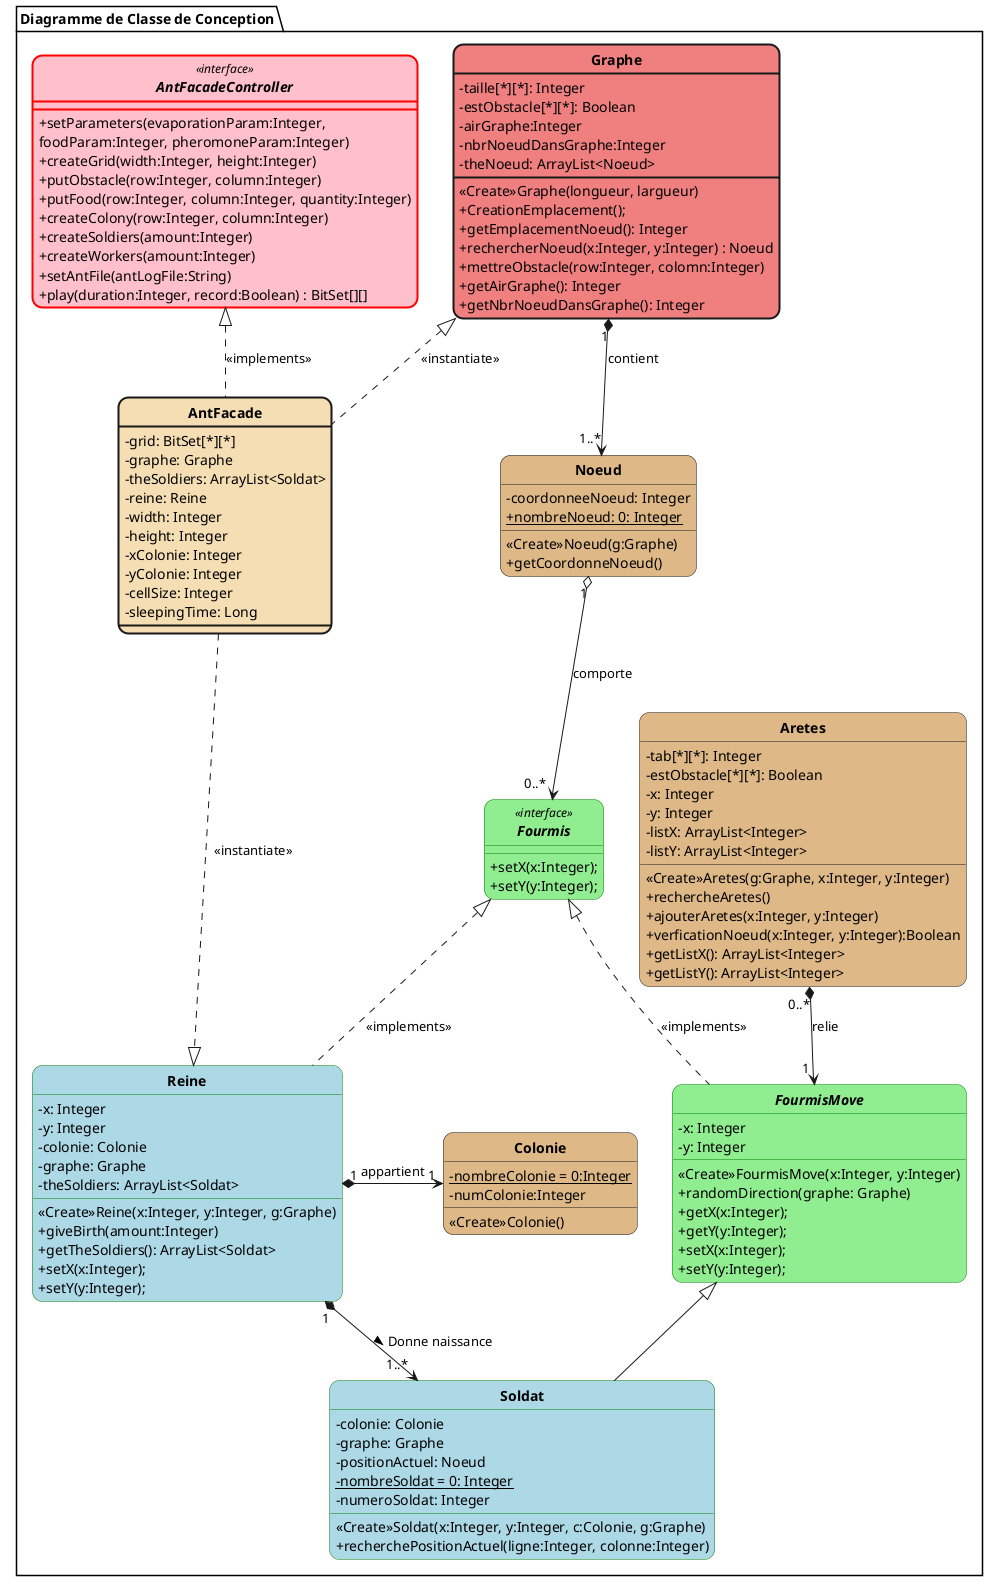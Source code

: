 @startuml
'https://plantuml.com/class-diagram

skinparam style strictuml
skinparam classAttributeIconSize 0
skinparam classFontStyle Bold
skinparam roundcorner 20
hide enum methods

package "Diagramme de Classe de Conception" <<Folder>> {
  interface AntFacadeController <<interface>> #pink ##[bold]red {
      +setParameters(evaporationParam:Integer,
      foodParam:Integer, pheromoneParam:Integer)
      +createGrid(width:Integer, height:Integer)
      +putObstacle(row:Integer, column:Integer)
      +putFood(row:Integer, column:Integer, quantity:Integer)
      +createColony(row:Integer, column:Integer)
      +createSoldiers(amount:Integer)
      +createWorkers(amount:Integer)
      +setAntFile(antLogFile:String)
      +play(duration:Integer, record:Boolean) : BitSet[][]
  }

  class Graphe #lightcoral;line.bold {
      -taille[*][*]: Integer
      -estObstacle[*][*]: Boolean
      -airGraphe:Integer
      -nbrNoeudDansGraphe:Integer
      -theNoeud: ArrayList<Noeud>

      <<Create>>Graphe(longueur, largueur)
      +CreationEmplacement();
      +getEmplacementNoeud(): Integer
      +rechercherNoeud(x:Integer, y:Integer) : Noeud
      +mettreObstacle(row:Integer, colomn:Integer)
      +getAirGraphe(): Integer
      +getNbrNoeudDansGraphe(): Integer
  }

  class Colonie #burlywood {
      -{static} nombreColonie = 0:Integer
      -numColonie:Integer
      <<Create>>Colonie()
  }

  class Noeud #burlywood {
      -coordonneeNoeud: Integer
      +{static} nombreNoeud: 0: Integer

      <<Create>>Noeud(g:Graphe)
      +getCoordonneNoeud()
  }

  class AntFacade #back:Wheat;line.bold {
      -grid: BitSet[*][*]
      -graphe: Graphe
      -theSoldiers: ArrayList<Soldat>
      -reine: Reine
      -width: Integer
      -height: Integer
      -xColonie: Integer
      -yColonie: Integer
      -cellSize: Integer
      -sleepingTime: Long

  }

  class Aretes #burlywood {
      -tab[*][*]: Integer
      -estObstacle[*][*]: Boolean
      -x: Integer
      -y: Integer
      -listX: ArrayList<Integer>
      -listY: ArrayList<Integer>

      <<Create>>Aretes(g:Graphe, x:Integer, y:Integer)
      +rechercheAretes()
      +ajouterAretes(x:Integer, y:Integer)
      +verficationNoeud(x:Integer, y:Integer):Boolean
      +getListX(): ArrayList<Integer>
      +getListY(): ArrayList<Integer>
  }

  interface Fourmis <<interface>> #lightgreen;line:green {
      +setX(x:Integer);
      +setY(y:Integer);
  }

  class Reine #lightblue;line:green {
      -x: Integer
      -y: Integer
      -colonie: Colonie
      -graphe: Graphe
      -theSoldiers: ArrayList<Soldat>

      <<Create>>Reine(x:Integer, y:Integer, g:Graphe)
      +giveBirth(amount:Integer)
      +getTheSoldiers(): ArrayList<Soldat>
      +setX(x:Integer);
      +setY(y:Integer);
  }

   abstract class FourmisMove #lightgreen;line:green {
      -x: Integer
      -y: Integer

      <<Create>>FourmisMove(x:Integer, y:Integer)
      +randomDirection(graphe: Graphe)
      +getX(x:Integer);
      +getY(y:Integer);
      +setX(x:Integer);
      +setY(y:Integer);
  }

  class Soldat #lightblue;line:green {
      -colonie: Colonie
      -graphe: Graphe
      -positionActuel: Noeud
      -{static} nombreSoldat = 0: Integer
      -numeroSoldat: Integer

      <<Create>>Soldat(x:Integer, y:Integer, c:Colonie, g:Graphe)
      +recherchePositionActuel(ligne:Integer, colonne:Integer)
  }
}


AntFacadeController <|.. AntFacade : <<implements>>
AntFacade .up.|> Graphe : <<instantiate>>
AntFacade ..|> Reine : <<instantiate>>

Graphe "1" *--> "1..*" Noeud : contient

FourmisMove "\t\t\t\t1" <--up* "0..*" Aretes : relie
Reine "1" *-right> "1" Colonie : appartient
Noeud "1" o--> "0..*\t" Fourmis : comporte
Fourmis <|.. Reine : <<implements>>
Fourmis <|.. FourmisMove : <<implements>>
FourmisMove <|-- Soldat
Reine "\t\t\t\t\t\t1" *-> "1..*" Soldat : Donne naissance >

@enduml